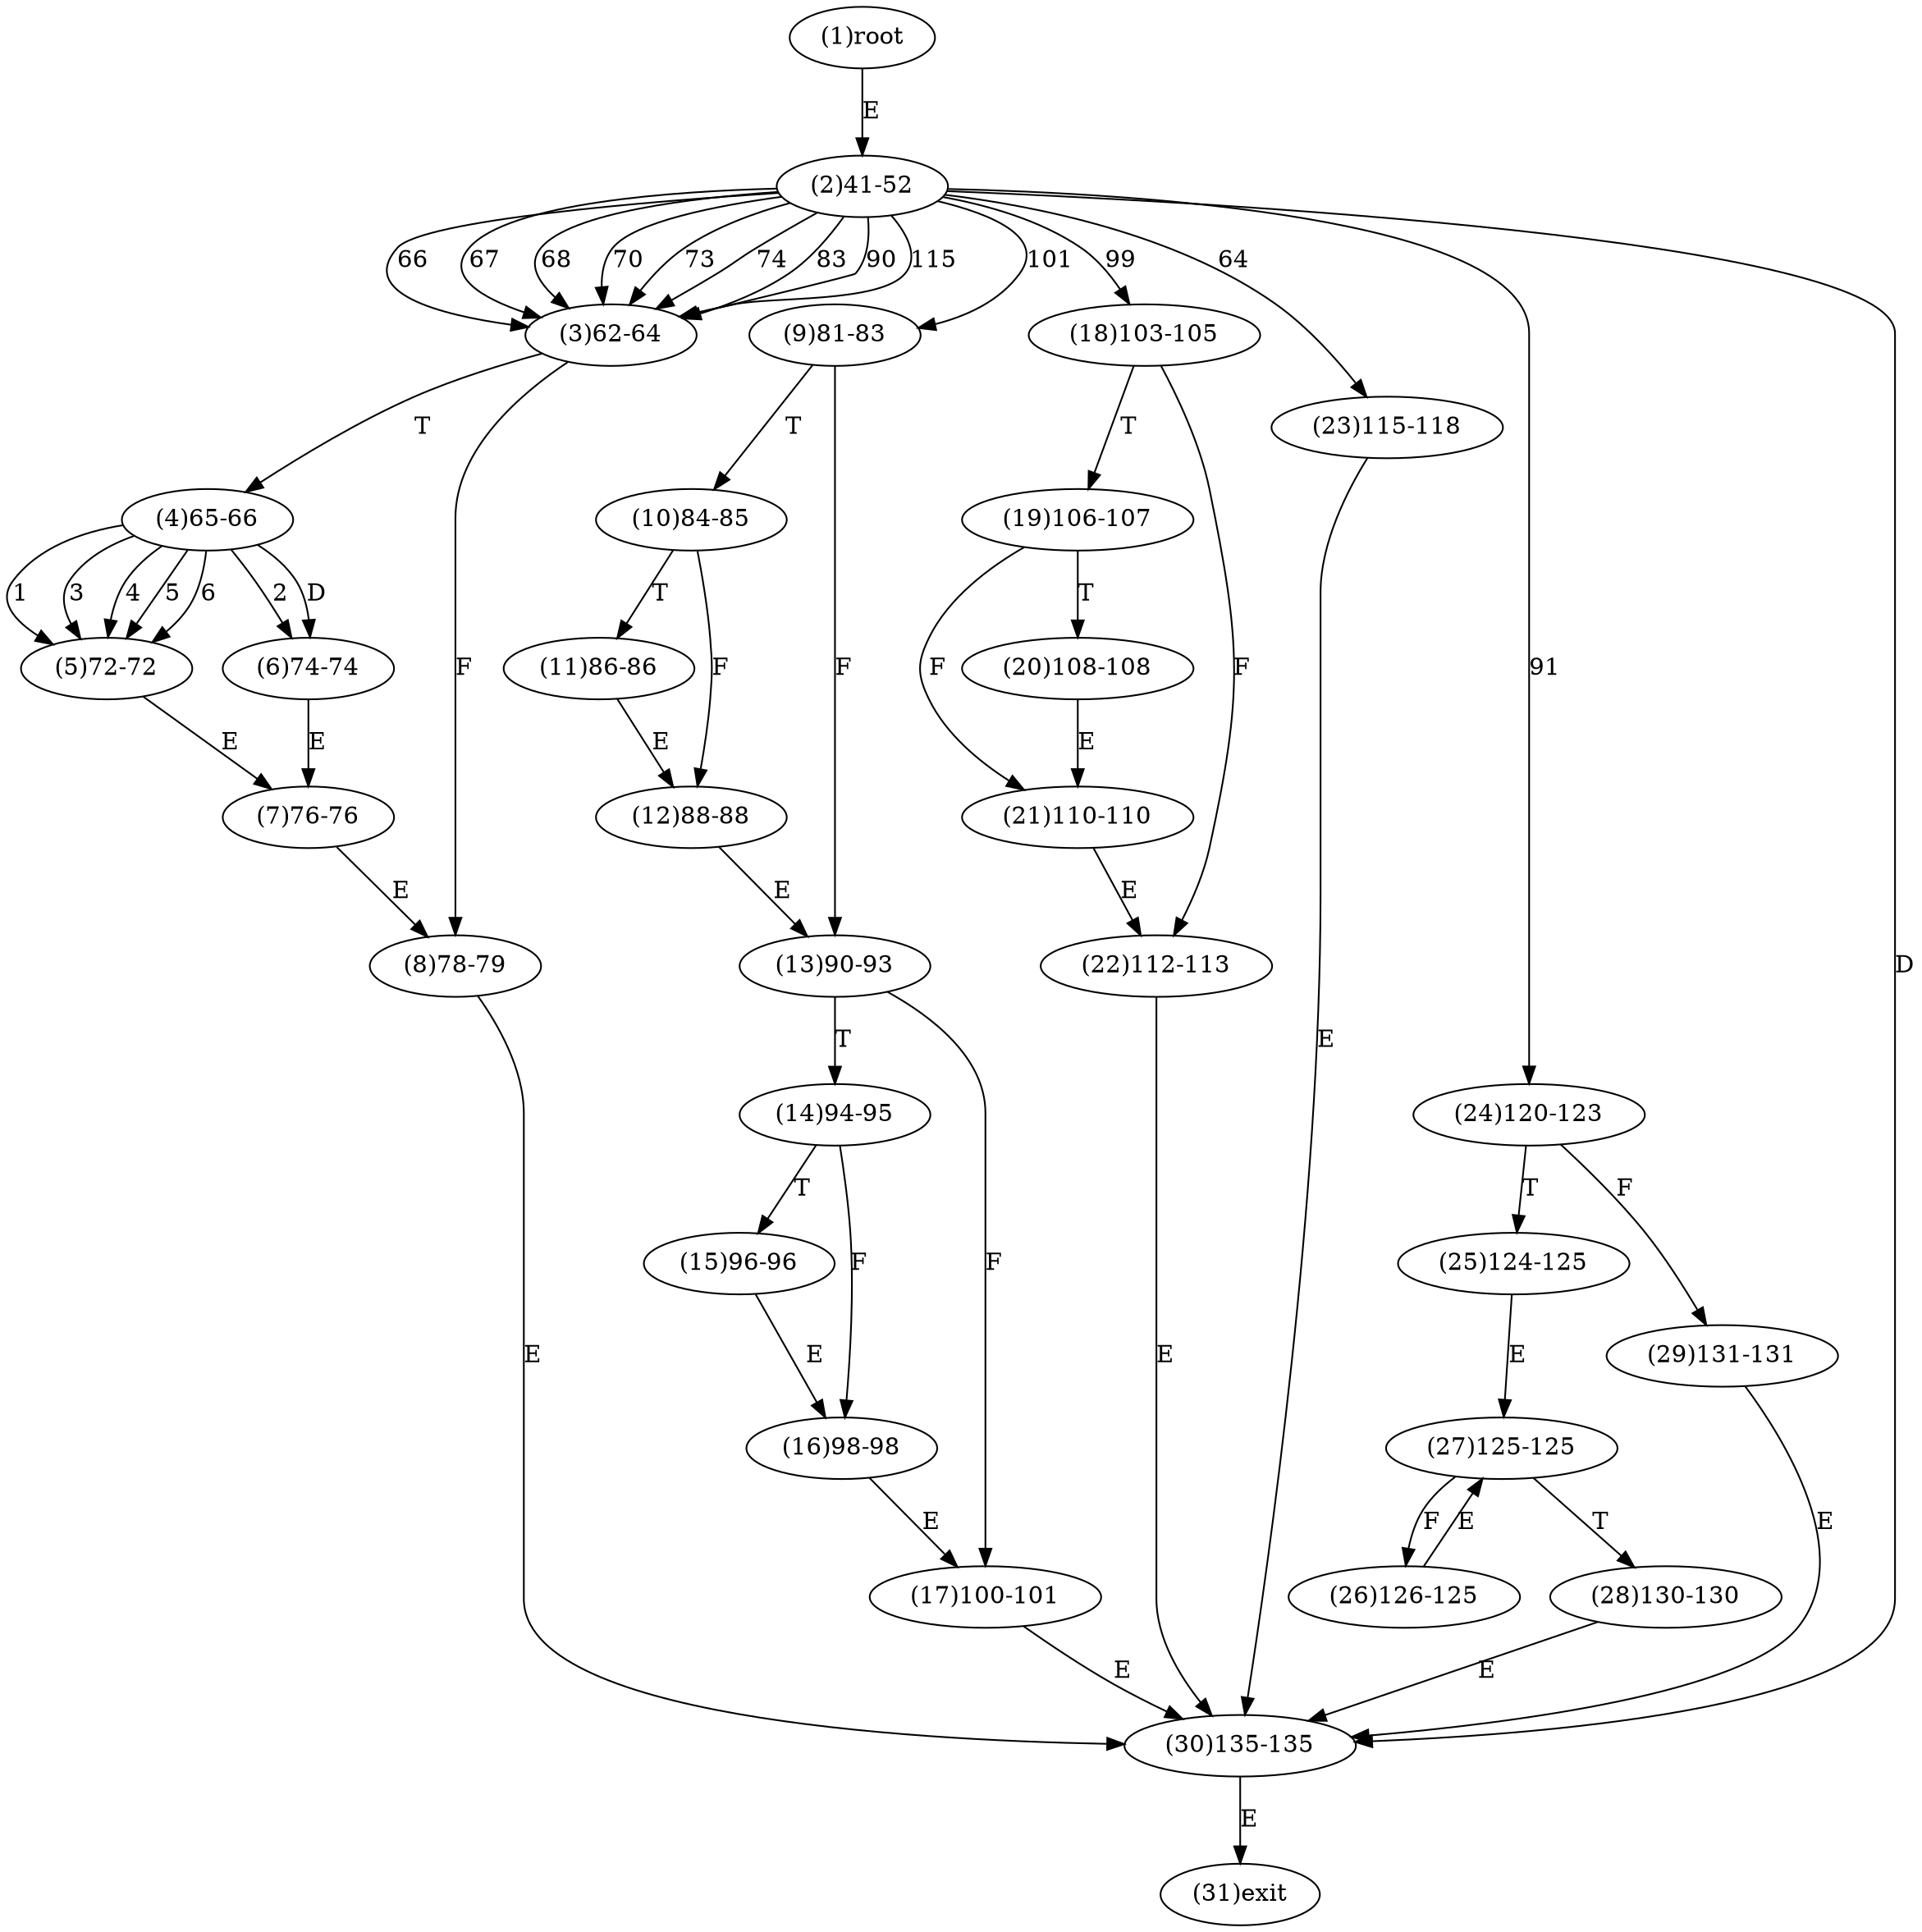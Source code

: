 digraph "" { 
1[ label="(1)root"];
2[ label="(2)41-52"];
3[ label="(3)62-64"];
4[ label="(4)65-66"];
5[ label="(5)72-72"];
6[ label="(6)74-74"];
7[ label="(7)76-76"];
8[ label="(8)78-79"];
9[ label="(9)81-83"];
10[ label="(10)84-85"];
11[ label="(11)86-86"];
12[ label="(12)88-88"];
13[ label="(13)90-93"];
14[ label="(14)94-95"];
15[ label="(15)96-96"];
17[ label="(17)100-101"];
16[ label="(16)98-98"];
19[ label="(19)106-107"];
18[ label="(18)103-105"];
21[ label="(21)110-110"];
20[ label="(20)108-108"];
23[ label="(23)115-118"];
22[ label="(22)112-113"];
25[ label="(25)124-125"];
24[ label="(24)120-123"];
27[ label="(27)125-125"];
26[ label="(26)126-125"];
29[ label="(29)131-131"];
28[ label="(28)130-130"];
31[ label="(31)exit"];
30[ label="(30)135-135"];
1->2[ label="E"];
2->23[ label="64"];
2->3[ label="66"];
2->3[ label="67"];
2->3[ label="68"];
2->3[ label="70"];
2->3[ label="73"];
2->3[ label="74"];
2->3[ label="83"];
2->3[ label="90"];
2->24[ label="91"];
2->18[ label="99"];
2->9[ label="101"];
2->3[ label="115"];
2->30[ label="D"];
3->8[ label="F"];
3->4[ label="T"];
4->5[ label="1"];
4->6[ label="2"];
4->5[ label="3"];
4->5[ label="4"];
4->5[ label="5"];
4->5[ label="6"];
4->6[ label="D"];
5->7[ label="E"];
6->7[ label="E"];
7->8[ label="E"];
8->30[ label="E"];
9->13[ label="F"];
9->10[ label="T"];
10->12[ label="F"];
10->11[ label="T"];
11->12[ label="E"];
12->13[ label="E"];
13->17[ label="F"];
13->14[ label="T"];
14->16[ label="F"];
14->15[ label="T"];
15->16[ label="E"];
16->17[ label="E"];
17->30[ label="E"];
18->22[ label="F"];
18->19[ label="T"];
19->21[ label="F"];
19->20[ label="T"];
20->21[ label="E"];
21->22[ label="E"];
22->30[ label="E"];
23->30[ label="E"];
24->29[ label="F"];
24->25[ label="T"];
25->27[ label="E"];
26->27[ label="E"];
27->26[ label="F"];
27->28[ label="T"];
28->30[ label="E"];
29->30[ label="E"];
30->31[ label="E"];
}